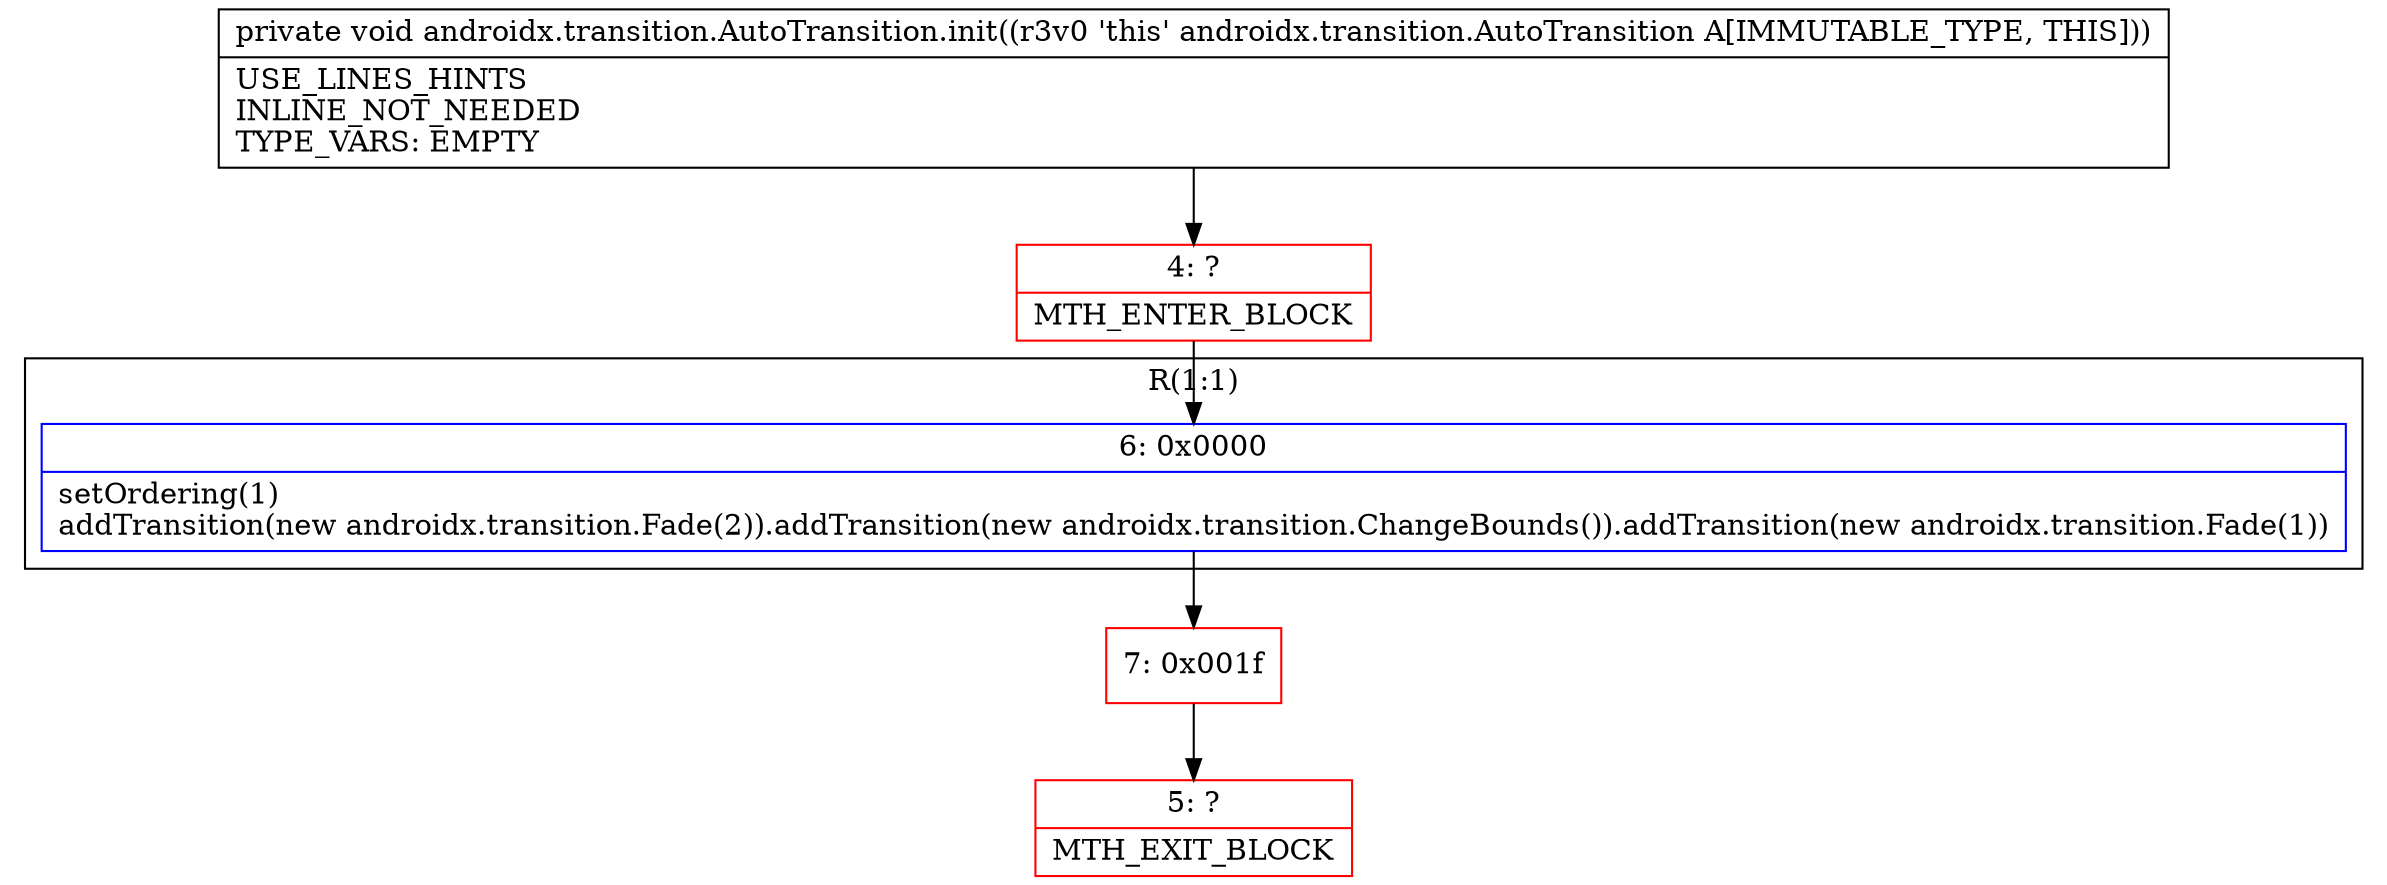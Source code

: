 digraph "CFG forandroidx.transition.AutoTransition.init()V" {
subgraph cluster_Region_1321316945 {
label = "R(1:1)";
node [shape=record,color=blue];
Node_6 [shape=record,label="{6\:\ 0x0000|setOrdering(1)\laddTransition(new androidx.transition.Fade(2)).addTransition(new androidx.transition.ChangeBounds()).addTransition(new androidx.transition.Fade(1))\l}"];
}
Node_4 [shape=record,color=red,label="{4\:\ ?|MTH_ENTER_BLOCK\l}"];
Node_7 [shape=record,color=red,label="{7\:\ 0x001f}"];
Node_5 [shape=record,color=red,label="{5\:\ ?|MTH_EXIT_BLOCK\l}"];
MethodNode[shape=record,label="{private void androidx.transition.AutoTransition.init((r3v0 'this' androidx.transition.AutoTransition A[IMMUTABLE_TYPE, THIS]))  | USE_LINES_HINTS\lINLINE_NOT_NEEDED\lTYPE_VARS: EMPTY\l}"];
MethodNode -> Node_4;Node_6 -> Node_7;
Node_4 -> Node_6;
Node_7 -> Node_5;
}


